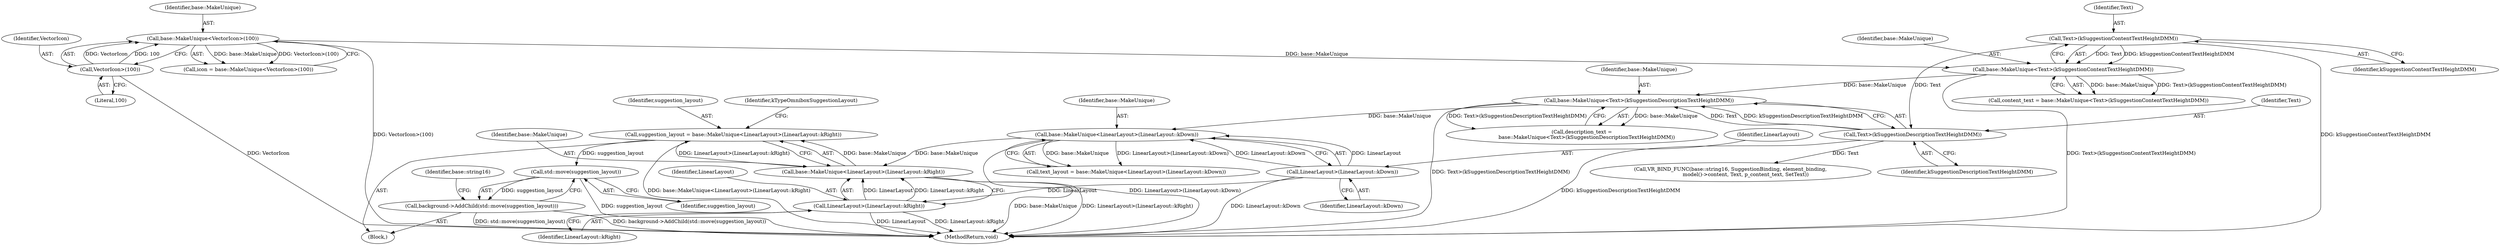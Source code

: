 digraph "0_Chrome_a79e1bbb765af34d446e42d34cd00a312b381113@API" {
"1000282" [label="(Call,std::move(suggestion_layout))"];
"1000234" [label="(Call,suggestion_layout = base::MakeUnique<LinearLayout>(LinearLayout::kRight))"];
"1000236" [label="(Call,base::MakeUnique<LinearLayout>(LinearLayout::kRight))"];
"1000211" [label="(Call,base::MakeUnique<LinearLayout>(LinearLayout::kDown))"];
"1000179" [label="(Call,base::MakeUnique<Text>(kSuggestionDescriptionTextHeightDMM))"];
"1000147" [label="(Call,base::MakeUnique<Text>(kSuggestionContentTextHeightDMM))"];
"1000109" [label="(Call,base::MakeUnique<VectorIcon>(100))"];
"1000111" [label="(Call,VectorIcon>(100))"];
"1000149" [label="(Call,Text>(kSuggestionContentTextHeightDMM))"];
"1000181" [label="(Call,Text>(kSuggestionDescriptionTextHeightDMM))"];
"1000213" [label="(Call,LinearLayout>(LinearLayout::kDown))"];
"1000238" [label="(Call,LinearLayout>(LinearLayout::kRight))"];
"1000281" [label="(Call,background->AddChild(std::move(suggestion_layout)))"];
"1000209" [label="(Call,text_layout = base::MakeUnique<LinearLayout>(LinearLayout::kDown))"];
"1000283" [label="(Identifier,suggestion_layout)"];
"1000177" [label="(Call,description_text =\n      base::MakeUnique<Text>(kSuggestionDescriptionTextHeightDMM))"];
"1000239" [label="(Identifier,LinearLayout)"];
"1000285" [label="(Call,VR_BIND_FUNC(base::string16, SuggestionBinding, element_binding,\n                   model()->content, Text, p_content_text, SetText))"];
"1000150" [label="(Identifier,Text)"];
"1000286" [label="(Identifier,base::string16)"];
"1000212" [label="(Identifier,base::MakeUnique)"];
"1000182" [label="(Identifier,Text)"];
"1000105" [label="(Block,)"];
"1000110" [label="(Identifier,base::MakeUnique)"];
"1000145" [label="(Call,content_text = base::MakeUnique<Text>(kSuggestionContentTextHeightDMM))"];
"1000211" [label="(Call,base::MakeUnique<LinearLayout>(LinearLayout::kDown))"];
"1000234" [label="(Call,suggestion_layout = base::MakeUnique<LinearLayout>(LinearLayout::kRight))"];
"1000214" [label="(Identifier,LinearLayout)"];
"1000240" [label="(Identifier,LinearLayout::kRight)"];
"1000183" [label="(Identifier,kSuggestionDescriptionTextHeightDMM)"];
"1000281" [label="(Call,background->AddChild(std::move(suggestion_layout)))"];
"1000236" [label="(Call,base::MakeUnique<LinearLayout>(LinearLayout::kRight))"];
"1000213" [label="(Call,LinearLayout>(LinearLayout::kDown))"];
"1000107" [label="(Call,icon = base::MakeUnique<VectorIcon>(100))"];
"1000112" [label="(Identifier,VectorIcon)"];
"1000111" [label="(Call,VectorIcon>(100))"];
"1000332" [label="(MethodReturn,void)"];
"1000235" [label="(Identifier,suggestion_layout)"];
"1000242" [label="(Identifier,kTypeOmniboxSuggestionLayout)"];
"1000215" [label="(Identifier,LinearLayout::kDown)"];
"1000237" [label="(Identifier,base::MakeUnique)"];
"1000282" [label="(Call,std::move(suggestion_layout))"];
"1000148" [label="(Identifier,base::MakeUnique)"];
"1000180" [label="(Identifier,base::MakeUnique)"];
"1000149" [label="(Call,Text>(kSuggestionContentTextHeightDMM))"];
"1000238" [label="(Call,LinearLayout>(LinearLayout::kRight))"];
"1000113" [label="(Literal,100)"];
"1000109" [label="(Call,base::MakeUnique<VectorIcon>(100))"];
"1000147" [label="(Call,base::MakeUnique<Text>(kSuggestionContentTextHeightDMM))"];
"1000179" [label="(Call,base::MakeUnique<Text>(kSuggestionDescriptionTextHeightDMM))"];
"1000181" [label="(Call,Text>(kSuggestionDescriptionTextHeightDMM))"];
"1000151" [label="(Identifier,kSuggestionContentTextHeightDMM)"];
"1000282" -> "1000281"  [label="AST: "];
"1000282" -> "1000283"  [label="CFG: "];
"1000283" -> "1000282"  [label="AST: "];
"1000281" -> "1000282"  [label="CFG: "];
"1000282" -> "1000332"  [label="DDG: suggestion_layout"];
"1000282" -> "1000281"  [label="DDG: suggestion_layout"];
"1000234" -> "1000282"  [label="DDG: suggestion_layout"];
"1000234" -> "1000105"  [label="AST: "];
"1000234" -> "1000236"  [label="CFG: "];
"1000235" -> "1000234"  [label="AST: "];
"1000236" -> "1000234"  [label="AST: "];
"1000242" -> "1000234"  [label="CFG: "];
"1000234" -> "1000332"  [label="DDG: base::MakeUnique<LinearLayout>(LinearLayout::kRight)"];
"1000236" -> "1000234"  [label="DDG: base::MakeUnique"];
"1000236" -> "1000234"  [label="DDG: LinearLayout>(LinearLayout::kRight)"];
"1000236" -> "1000238"  [label="CFG: "];
"1000237" -> "1000236"  [label="AST: "];
"1000238" -> "1000236"  [label="AST: "];
"1000236" -> "1000332"  [label="DDG: base::MakeUnique"];
"1000236" -> "1000332"  [label="DDG: LinearLayout>(LinearLayout::kRight)"];
"1000211" -> "1000236"  [label="DDG: base::MakeUnique"];
"1000238" -> "1000236"  [label="DDG: LinearLayout"];
"1000238" -> "1000236"  [label="DDG: LinearLayout::kRight"];
"1000211" -> "1000209"  [label="AST: "];
"1000211" -> "1000213"  [label="CFG: "];
"1000212" -> "1000211"  [label="AST: "];
"1000213" -> "1000211"  [label="AST: "];
"1000209" -> "1000211"  [label="CFG: "];
"1000211" -> "1000332"  [label="DDG: LinearLayout>(LinearLayout::kDown)"];
"1000211" -> "1000209"  [label="DDG: base::MakeUnique"];
"1000211" -> "1000209"  [label="DDG: LinearLayout>(LinearLayout::kDown)"];
"1000179" -> "1000211"  [label="DDG: base::MakeUnique"];
"1000213" -> "1000211"  [label="DDG: LinearLayout"];
"1000213" -> "1000211"  [label="DDG: LinearLayout::kDown"];
"1000179" -> "1000177"  [label="AST: "];
"1000179" -> "1000181"  [label="CFG: "];
"1000180" -> "1000179"  [label="AST: "];
"1000181" -> "1000179"  [label="AST: "];
"1000177" -> "1000179"  [label="CFG: "];
"1000179" -> "1000332"  [label="DDG: Text>(kSuggestionDescriptionTextHeightDMM)"];
"1000179" -> "1000177"  [label="DDG: base::MakeUnique"];
"1000179" -> "1000177"  [label="DDG: Text>(kSuggestionDescriptionTextHeightDMM)"];
"1000147" -> "1000179"  [label="DDG: base::MakeUnique"];
"1000181" -> "1000179"  [label="DDG: Text"];
"1000181" -> "1000179"  [label="DDG: kSuggestionDescriptionTextHeightDMM"];
"1000147" -> "1000145"  [label="AST: "];
"1000147" -> "1000149"  [label="CFG: "];
"1000148" -> "1000147"  [label="AST: "];
"1000149" -> "1000147"  [label="AST: "];
"1000145" -> "1000147"  [label="CFG: "];
"1000147" -> "1000332"  [label="DDG: Text>(kSuggestionContentTextHeightDMM)"];
"1000147" -> "1000145"  [label="DDG: base::MakeUnique"];
"1000147" -> "1000145"  [label="DDG: Text>(kSuggestionContentTextHeightDMM)"];
"1000109" -> "1000147"  [label="DDG: base::MakeUnique"];
"1000149" -> "1000147"  [label="DDG: Text"];
"1000149" -> "1000147"  [label="DDG: kSuggestionContentTextHeightDMM"];
"1000109" -> "1000107"  [label="AST: "];
"1000109" -> "1000111"  [label="CFG: "];
"1000110" -> "1000109"  [label="AST: "];
"1000111" -> "1000109"  [label="AST: "];
"1000107" -> "1000109"  [label="CFG: "];
"1000109" -> "1000332"  [label="DDG: VectorIcon>(100)"];
"1000109" -> "1000107"  [label="DDG: base::MakeUnique"];
"1000109" -> "1000107"  [label="DDG: VectorIcon>(100)"];
"1000111" -> "1000109"  [label="DDG: VectorIcon"];
"1000111" -> "1000109"  [label="DDG: 100"];
"1000111" -> "1000113"  [label="CFG: "];
"1000112" -> "1000111"  [label="AST: "];
"1000113" -> "1000111"  [label="AST: "];
"1000111" -> "1000332"  [label="DDG: VectorIcon"];
"1000149" -> "1000151"  [label="CFG: "];
"1000150" -> "1000149"  [label="AST: "];
"1000151" -> "1000149"  [label="AST: "];
"1000149" -> "1000332"  [label="DDG: kSuggestionContentTextHeightDMM"];
"1000149" -> "1000181"  [label="DDG: Text"];
"1000181" -> "1000183"  [label="CFG: "];
"1000182" -> "1000181"  [label="AST: "];
"1000183" -> "1000181"  [label="AST: "];
"1000181" -> "1000332"  [label="DDG: kSuggestionDescriptionTextHeightDMM"];
"1000181" -> "1000285"  [label="DDG: Text"];
"1000213" -> "1000215"  [label="CFG: "];
"1000214" -> "1000213"  [label="AST: "];
"1000215" -> "1000213"  [label="AST: "];
"1000213" -> "1000332"  [label="DDG: LinearLayout::kDown"];
"1000213" -> "1000238"  [label="DDG: LinearLayout"];
"1000238" -> "1000240"  [label="CFG: "];
"1000239" -> "1000238"  [label="AST: "];
"1000240" -> "1000238"  [label="AST: "];
"1000238" -> "1000332"  [label="DDG: LinearLayout"];
"1000238" -> "1000332"  [label="DDG: LinearLayout::kRight"];
"1000281" -> "1000105"  [label="AST: "];
"1000286" -> "1000281"  [label="CFG: "];
"1000281" -> "1000332"  [label="DDG: std::move(suggestion_layout)"];
"1000281" -> "1000332"  [label="DDG: background->AddChild(std::move(suggestion_layout))"];
}
